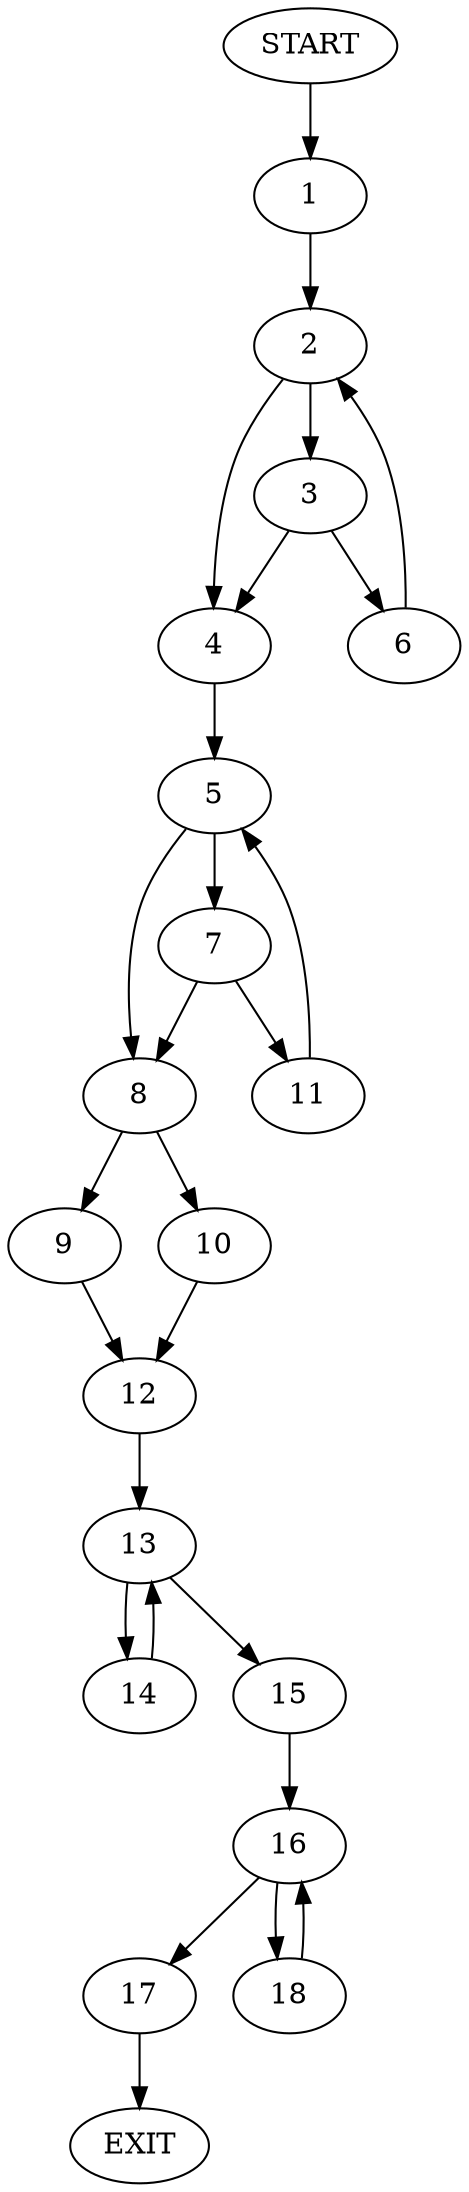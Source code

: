 digraph {
0 [label="START"]
19 [label="EXIT"]
0 -> 1
1 -> 2
2 -> 3
2 -> 4
4 -> 5
3 -> 6
3 -> 4
6 -> 2
5 -> 7
5 -> 8
8 -> 9
8 -> 10
7 -> 11
7 -> 8
11 -> 5
10 -> 12
9 -> 12
12 -> 13
13 -> 14
13 -> 15
14 -> 13
15 -> 16
16 -> 17
16 -> 18
17 -> 19
18 -> 16
}
